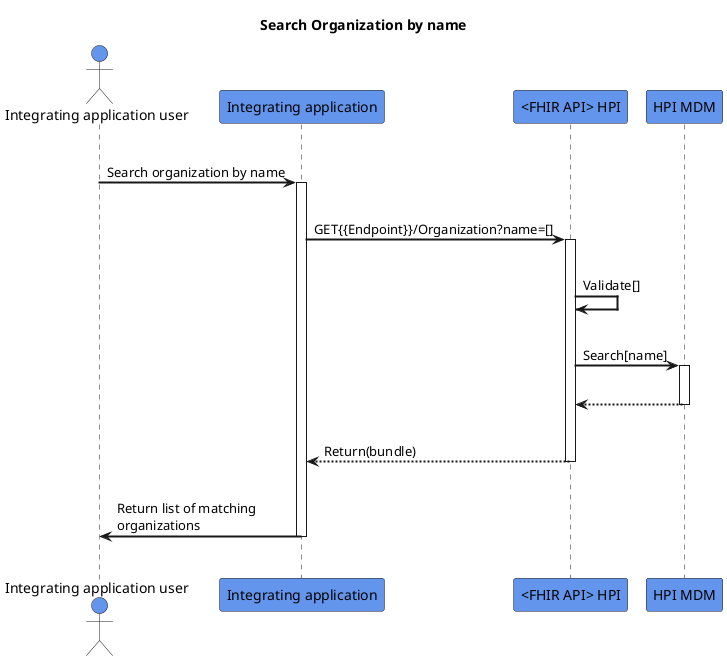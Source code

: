 @startuml
skinparam sequenceArrowThickness 2
skinparam roundcorner 5
skinparam maxmessagesize 180
skinparam sequenceParticipant bold
title Search Organization by name
actor "Integrating application user" as User #CornflowerBlue
participant "Integrating application" as A #CornflowerBlue
participant "<FHIR API> HPI" as B #CornflowerBlue
participant "HPI MDM" as C #CornflowerBlue
|||
User -> A: Search organization by name
activate A
|||
A -> B: GET{{Endpoint}}/Organization?name=[]
activate B
|||
B -> B: Validate[]
|||
B -> C: Search[name]
activate C
|||
C -[dashed]-> B:  
deactivate C
|||
B -[dashed]-> A:Return(bundle)
deactivate B
|||
A -> User: Return list of matching organizations
deactivate A
|||
@enduml

